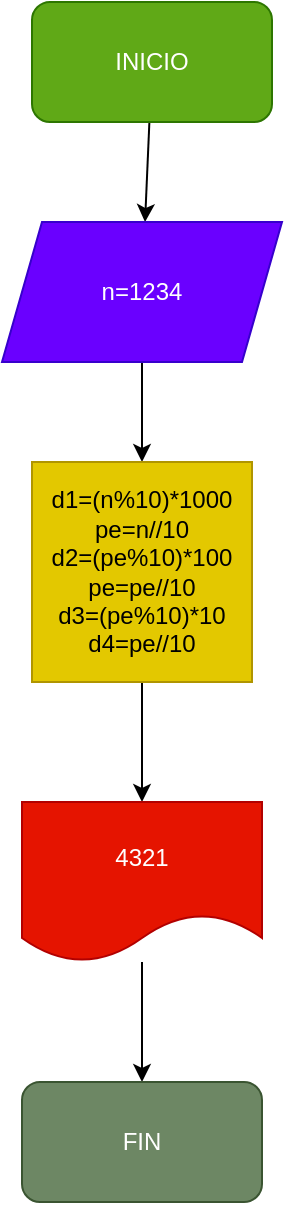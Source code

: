 <mxfile>
    <diagram id="xCfe5E2MBM6PpOCsxNkw" name="Página-1">
        <mxGraphModel dx="662" dy="411" grid="1" gridSize="10" guides="1" tooltips="1" connect="1" arrows="1" fold="1" page="1" pageScale="1" pageWidth="827" pageHeight="1169" math="0" shadow="0">
            <root>
                <mxCell id="0"/>
                <mxCell id="1" parent="0"/>
                <mxCell id="10" value="" style="edgeStyle=none;html=1;" parent="1" source="2" target="3" edge="1">
                    <mxGeometry relative="1" as="geometry"/>
                </mxCell>
                <mxCell id="2" value="INICIO" style="rounded=1;whiteSpace=wrap;html=1;fillColor=#60a917;fontColor=#ffffff;strokeColor=#2D7600;" parent="1" vertex="1">
                    <mxGeometry x="315" y="10" width="120" height="60" as="geometry"/>
                </mxCell>
                <mxCell id="9" value="" style="edgeStyle=none;html=1;" parent="1" source="3" target="4" edge="1">
                    <mxGeometry relative="1" as="geometry"/>
                </mxCell>
                <mxCell id="3" value="n=1234" style="shape=parallelogram;perimeter=parallelogramPerimeter;whiteSpace=wrap;html=1;fixedSize=1;fillColor=#6a00ff;fontColor=#ffffff;strokeColor=#3700CC;" parent="1" vertex="1">
                    <mxGeometry x="300" y="120" width="140" height="70" as="geometry"/>
                </mxCell>
                <mxCell id="8" value="" style="edgeStyle=none;html=1;" parent="1" source="4" target="5" edge="1">
                    <mxGeometry relative="1" as="geometry"/>
                </mxCell>
                <mxCell id="4" value="d1=(n%10)*1000&lt;br&gt;pe=n//10&lt;br&gt;d2=(pe%10)*100&lt;br&gt;pe=pe//10&lt;br&gt;d3=(pe%10)*10&lt;br&gt;d4=pe//10" style="whiteSpace=wrap;html=1;aspect=fixed;fillColor=#e3c800;fontColor=#000000;strokeColor=#B09500;" parent="1" vertex="1">
                    <mxGeometry x="315" y="240" width="110" height="110" as="geometry"/>
                </mxCell>
                <mxCell id="7" value="" style="edgeStyle=none;html=1;" parent="1" source="5" target="6" edge="1">
                    <mxGeometry relative="1" as="geometry"/>
                </mxCell>
                <mxCell id="5" value="4321" style="shape=document;whiteSpace=wrap;html=1;boundedLbl=1;fillColor=#e51400;fontColor=#ffffff;strokeColor=#B20000;" parent="1" vertex="1">
                    <mxGeometry x="310" y="410" width="120" height="80" as="geometry"/>
                </mxCell>
                <mxCell id="6" value="FIN" style="rounded=1;whiteSpace=wrap;html=1;fillColor=#6d8764;fontColor=#ffffff;strokeColor=#3A5431;" parent="1" vertex="1">
                    <mxGeometry x="310" y="550" width="120" height="60" as="geometry"/>
                </mxCell>
            </root>
        </mxGraphModel>
    </diagram>
</mxfile>